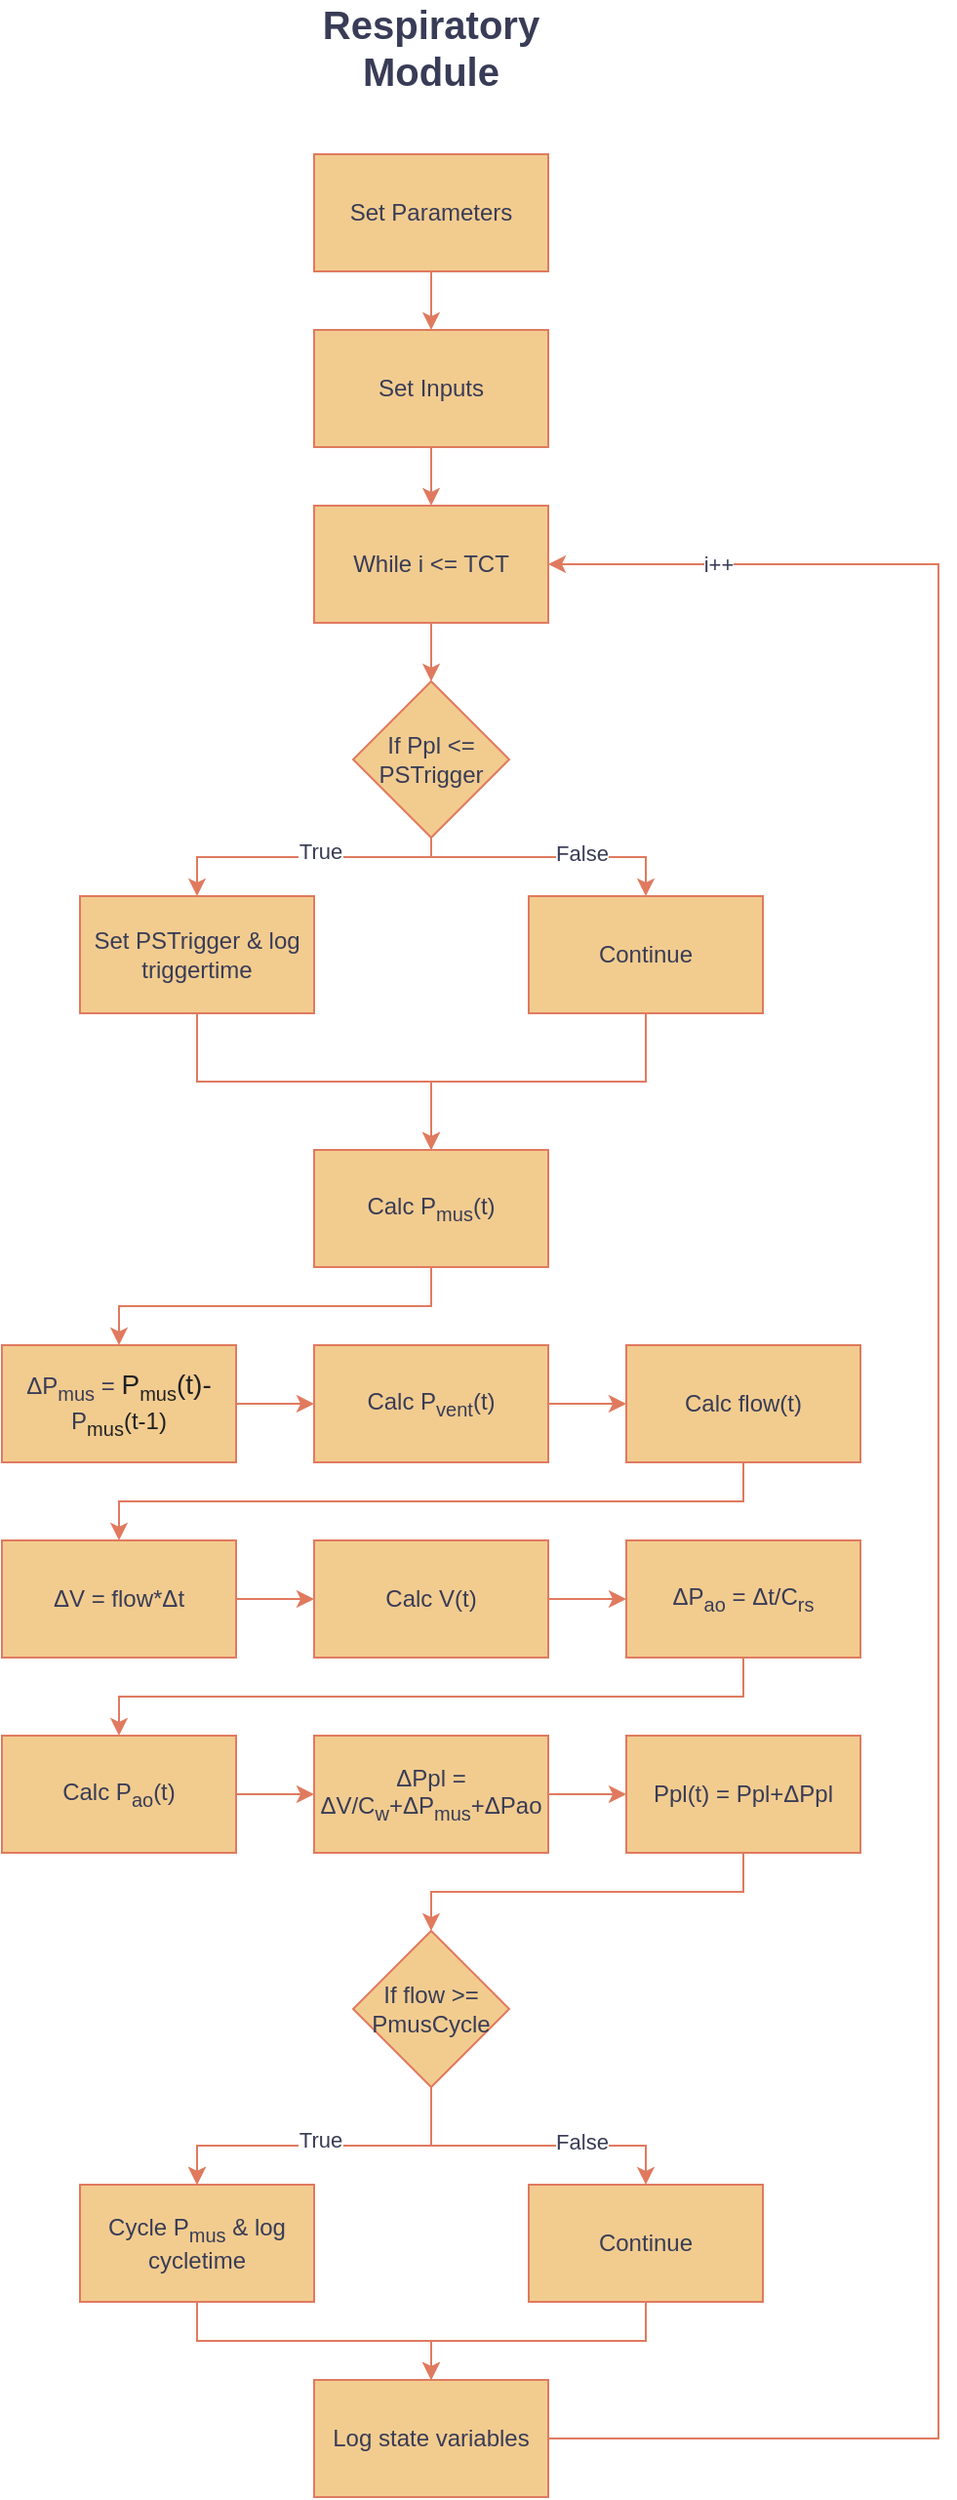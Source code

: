<mxfile version="22.1.17" type="github">
  <diagram name="Page-1" id="SeYKu5EFTrXueb2BLgwO">
    <mxGraphModel dx="1818" dy="868" grid="1" gridSize="10" guides="1" tooltips="1" connect="1" arrows="1" fold="1" page="0" pageScale="1" pageWidth="827" pageHeight="1169" math="0" shadow="0">
      <root>
        <mxCell id="0" />
        <mxCell id="1" parent="0" />
        <mxCell id="LCVeE6ZrLKDKCZ00pOFr-59" style="edgeStyle=orthogonalEdgeStyle;rounded=0;orthogonalLoop=1;jettySize=auto;html=1;strokeColor=#E07A5F;fontColor=#393C56;fillColor=#F2CC8F;" parent="1" source="LCVeE6ZrLKDKCZ00pOFr-39" target="LCVeE6ZrLKDKCZ00pOFr-41" edge="1">
          <mxGeometry relative="1" as="geometry" />
        </mxCell>
        <mxCell id="LCVeE6ZrLKDKCZ00pOFr-39" value="Set Parameters&lt;br&gt;" style="rounded=0;whiteSpace=wrap;html=1;labelBackgroundColor=none;fillColor=#F2CC8F;strokeColor=#E07A5F;fontColor=#393C56;" parent="1" vertex="1">
          <mxGeometry x="370" y="160" width="120" height="60" as="geometry" />
        </mxCell>
        <mxCell id="LCVeE6ZrLKDKCZ00pOFr-40" value="&lt;font style=&quot;font-size: 20px;&quot;&gt;&lt;b&gt;Respiratory Module&lt;/b&gt;&lt;/font&gt;" style="text;html=1;strokeColor=none;fillColor=none;align=center;verticalAlign=middle;whiteSpace=wrap;rounded=0;fontColor=#393C56;" parent="1" vertex="1">
          <mxGeometry x="400" y="90" width="60" height="30" as="geometry" />
        </mxCell>
        <mxCell id="LCVeE6ZrLKDKCZ00pOFr-60" style="edgeStyle=orthogonalEdgeStyle;rounded=0;orthogonalLoop=1;jettySize=auto;html=1;entryX=0.5;entryY=0;entryDx=0;entryDy=0;strokeColor=#E07A5F;fontColor=#393C56;fillColor=#F2CC8F;" parent="1" source="LCVeE6ZrLKDKCZ00pOFr-41" target="LCVeE6ZrLKDKCZ00pOFr-42" edge="1">
          <mxGeometry relative="1" as="geometry" />
        </mxCell>
        <mxCell id="LCVeE6ZrLKDKCZ00pOFr-41" value="Set Inputs" style="rounded=0;whiteSpace=wrap;html=1;labelBackgroundColor=none;fillColor=#F2CC8F;strokeColor=#E07A5F;fontColor=#393C56;" parent="1" vertex="1">
          <mxGeometry x="370" y="250" width="120" height="60" as="geometry" />
        </mxCell>
        <mxCell id="LCVeE6ZrLKDKCZ00pOFr-61" style="edgeStyle=orthogonalEdgeStyle;rounded=0;orthogonalLoop=1;jettySize=auto;html=1;strokeColor=#E07A5F;fontColor=#393C56;fillColor=#F2CC8F;" parent="1" source="LCVeE6ZrLKDKCZ00pOFr-42" target="LCVeE6ZrLKDKCZ00pOFr-44" edge="1">
          <mxGeometry relative="1" as="geometry" />
        </mxCell>
        <mxCell id="LCVeE6ZrLKDKCZ00pOFr-42" value="While i &amp;lt;= TCT" style="rounded=0;whiteSpace=wrap;html=1;labelBackgroundColor=none;fillColor=#F2CC8F;strokeColor=#E07A5F;fontColor=#393C56;" parent="1" vertex="1">
          <mxGeometry x="370" y="340" width="120" height="60" as="geometry" />
        </mxCell>
        <mxCell id="LCVeE6ZrLKDKCZ00pOFr-49" style="edgeStyle=orthogonalEdgeStyle;rounded=0;orthogonalLoop=1;jettySize=auto;html=1;strokeColor=#E07A5F;fontColor=#393C56;fillColor=#F2CC8F;" parent="1" source="LCVeE6ZrLKDKCZ00pOFr-44" target="LCVeE6ZrLKDKCZ00pOFr-45" edge="1">
          <mxGeometry relative="1" as="geometry">
            <Array as="points">
              <mxPoint x="430" y="520" />
              <mxPoint x="310" y="520" />
            </Array>
          </mxGeometry>
        </mxCell>
        <mxCell id="LCVeE6ZrLKDKCZ00pOFr-52" value="True" style="edgeLabel;html=1;align=center;verticalAlign=middle;resizable=0;points=[];fontColor=#393C56;" parent="LCVeE6ZrLKDKCZ00pOFr-49" vertex="1" connectable="0">
          <mxGeometry x="-0.107" y="-3" relative="1" as="geometry">
            <mxPoint as="offset" />
          </mxGeometry>
        </mxCell>
        <mxCell id="LCVeE6ZrLKDKCZ00pOFr-54" style="edgeStyle=orthogonalEdgeStyle;rounded=0;orthogonalLoop=1;jettySize=auto;html=1;strokeColor=#E07A5F;fontColor=#393C56;fillColor=#F2CC8F;" parent="1" source="LCVeE6ZrLKDKCZ00pOFr-44" target="LCVeE6ZrLKDKCZ00pOFr-53" edge="1">
          <mxGeometry relative="1" as="geometry">
            <Array as="points">
              <mxPoint x="430" y="520" />
              <mxPoint x="540" y="520" />
            </Array>
          </mxGeometry>
        </mxCell>
        <mxCell id="LCVeE6ZrLKDKCZ00pOFr-55" value="False" style="edgeLabel;html=1;align=center;verticalAlign=middle;resizable=0;points=[];fontColor=#393C56;" parent="LCVeE6ZrLKDKCZ00pOFr-54" vertex="1" connectable="0">
          <mxGeometry x="0.243" y="2" relative="1" as="geometry">
            <mxPoint as="offset" />
          </mxGeometry>
        </mxCell>
        <mxCell id="LCVeE6ZrLKDKCZ00pOFr-44" value="If Ppl &amp;lt;= PSTrigger" style="rhombus;whiteSpace=wrap;html=1;strokeColor=#E07A5F;fontColor=#393C56;fillColor=#F2CC8F;" parent="1" vertex="1">
          <mxGeometry x="390" y="430" width="80" height="80" as="geometry" />
        </mxCell>
        <mxCell id="LCVeE6ZrLKDKCZ00pOFr-57" style="edgeStyle=orthogonalEdgeStyle;rounded=0;orthogonalLoop=1;jettySize=auto;html=1;strokeColor=#E07A5F;fontColor=#393C56;fillColor=#F2CC8F;" parent="1" source="LCVeE6ZrLKDKCZ00pOFr-45" target="LCVeE6ZrLKDKCZ00pOFr-56" edge="1">
          <mxGeometry relative="1" as="geometry" />
        </mxCell>
        <mxCell id="LCVeE6ZrLKDKCZ00pOFr-45" value="Set PSTrigger &amp;amp; log triggertime" style="rounded=0;whiteSpace=wrap;html=1;strokeColor=#E07A5F;fontColor=#393C56;fillColor=#F2CC8F;" parent="1" vertex="1">
          <mxGeometry x="250" y="540" width="120" height="60" as="geometry" />
        </mxCell>
        <mxCell id="LCVeE6ZrLKDKCZ00pOFr-58" style="edgeStyle=orthogonalEdgeStyle;rounded=0;orthogonalLoop=1;jettySize=auto;html=1;entryX=0.5;entryY=0;entryDx=0;entryDy=0;strokeColor=#E07A5F;fontColor=#393C56;fillColor=#F2CC8F;" parent="1" source="LCVeE6ZrLKDKCZ00pOFr-53" target="LCVeE6ZrLKDKCZ00pOFr-56" edge="1">
          <mxGeometry relative="1" as="geometry" />
        </mxCell>
        <mxCell id="LCVeE6ZrLKDKCZ00pOFr-53" value="Continue" style="rounded=0;whiteSpace=wrap;html=1;strokeColor=#E07A5F;fontColor=#393C56;fillColor=#F2CC8F;" parent="1" vertex="1">
          <mxGeometry x="480" y="540" width="120" height="60" as="geometry" />
        </mxCell>
        <mxCell id="LCVeE6ZrLKDKCZ00pOFr-84" style="edgeStyle=orthogonalEdgeStyle;rounded=0;orthogonalLoop=1;jettySize=auto;html=1;strokeColor=#E07A5F;fontColor=#393C56;fillColor=#F2CC8F;" parent="1" source="LCVeE6ZrLKDKCZ00pOFr-56" target="LCVeE6ZrLKDKCZ00pOFr-62" edge="1">
          <mxGeometry relative="1" as="geometry">
            <Array as="points">
              <mxPoint x="430" y="750" />
              <mxPoint x="270" y="750" />
            </Array>
          </mxGeometry>
        </mxCell>
        <mxCell id="LCVeE6ZrLKDKCZ00pOFr-56" value="Calc P&lt;sub&gt;mus&lt;/sub&gt;(t)" style="rounded=0;whiteSpace=wrap;html=1;strokeColor=#E07A5F;fontColor=#393C56;fillColor=#F2CC8F;" parent="1" vertex="1">
          <mxGeometry x="370" y="670" width="120" height="60" as="geometry" />
        </mxCell>
        <mxCell id="LCVeE6ZrLKDKCZ00pOFr-72" style="edgeStyle=orthogonalEdgeStyle;rounded=0;orthogonalLoop=1;jettySize=auto;html=1;entryX=0;entryY=0.5;entryDx=0;entryDy=0;strokeColor=#E07A5F;fontColor=#393C56;fillColor=#F2CC8F;" parent="1" source="LCVeE6ZrLKDKCZ00pOFr-62" target="LCVeE6ZrLKDKCZ00pOFr-64" edge="1">
          <mxGeometry relative="1" as="geometry" />
        </mxCell>
        <mxCell id="LCVeE6ZrLKDKCZ00pOFr-62" value="ΔP&lt;sub&gt;mus&lt;/sub&gt;&amp;nbsp;=&amp;nbsp;&lt;span style=&quot;color: rgb(32, 33, 34); font-family: sans-serif; font-size: 14px; text-align: start;&quot;&gt;P&lt;/span&gt;&lt;sub style=&quot;border-color: var(--border-color); color: rgb(32, 33, 34); font-family: sans-serif; text-align: start;&quot;&gt;mus&lt;/sub&gt;&lt;span style=&quot;color: rgb(32, 33, 34); font-family: sans-serif; font-size: 14px; text-align: start;&quot;&gt;(t)-&lt;/span&gt;P&lt;sub style=&quot;border-color: var(--border-color); color: rgb(32, 33, 34); font-family: sans-serif; text-align: start;&quot;&gt;mus&lt;/sub&gt;&lt;span style=&quot;border-color: var(--border-color); color: rgb(32, 33, 34); font-family: sans-serif; text-align: start;&quot;&gt;(t-1)&lt;/span&gt;" style="rounded=0;whiteSpace=wrap;html=1;strokeColor=#E07A5F;fontColor=#393C56;fillColor=#F2CC8F;" parent="1" vertex="1">
          <mxGeometry x="210" y="770" width="120" height="60" as="geometry" />
        </mxCell>
        <mxCell id="LCVeE6ZrLKDKCZ00pOFr-73" style="edgeStyle=orthogonalEdgeStyle;rounded=0;orthogonalLoop=1;jettySize=auto;html=1;strokeColor=#E07A5F;fontColor=#393C56;fillColor=#F2CC8F;" parent="1" source="LCVeE6ZrLKDKCZ00pOFr-64" target="LCVeE6ZrLKDKCZ00pOFr-66" edge="1">
          <mxGeometry relative="1" as="geometry" />
        </mxCell>
        <mxCell id="LCVeE6ZrLKDKCZ00pOFr-64" value="Calc P&lt;sub&gt;vent&lt;/sub&gt;(t)" style="rounded=0;whiteSpace=wrap;html=1;strokeColor=#E07A5F;fontColor=#393C56;fillColor=#F2CC8F;" parent="1" vertex="1">
          <mxGeometry x="370" y="770" width="120" height="60" as="geometry" />
        </mxCell>
        <mxCell id="LCVeE6ZrLKDKCZ00pOFr-74" style="edgeStyle=orthogonalEdgeStyle;rounded=0;orthogonalLoop=1;jettySize=auto;html=1;entryX=0.5;entryY=0;entryDx=0;entryDy=0;strokeColor=#E07A5F;fontColor=#393C56;fillColor=#F2CC8F;" parent="1" source="LCVeE6ZrLKDKCZ00pOFr-66" target="LCVeE6ZrLKDKCZ00pOFr-67" edge="1">
          <mxGeometry relative="1" as="geometry">
            <Array as="points">
              <mxPoint x="590" y="850" />
              <mxPoint x="270" y="850" />
            </Array>
          </mxGeometry>
        </mxCell>
        <mxCell id="LCVeE6ZrLKDKCZ00pOFr-66" value="Calc flow(t)" style="rounded=0;whiteSpace=wrap;html=1;strokeColor=#E07A5F;fontColor=#393C56;fillColor=#F2CC8F;" parent="1" vertex="1">
          <mxGeometry x="530" y="770" width="120" height="60" as="geometry" />
        </mxCell>
        <mxCell id="LCVeE6ZrLKDKCZ00pOFr-76" style="edgeStyle=orthogonalEdgeStyle;rounded=0;orthogonalLoop=1;jettySize=auto;html=1;entryX=0;entryY=0.5;entryDx=0;entryDy=0;strokeColor=#E07A5F;fontColor=#393C56;fillColor=#F2CC8F;" parent="1" source="LCVeE6ZrLKDKCZ00pOFr-67" target="LCVeE6ZrLKDKCZ00pOFr-68" edge="1">
          <mxGeometry relative="1" as="geometry" />
        </mxCell>
        <mxCell id="LCVeE6ZrLKDKCZ00pOFr-67" value="ΔV = flow*Δt" style="rounded=0;whiteSpace=wrap;html=1;strokeColor=#E07A5F;fontColor=#393C56;fillColor=#F2CC8F;" parent="1" vertex="1">
          <mxGeometry x="210" y="870" width="120" height="60" as="geometry" />
        </mxCell>
        <mxCell id="LCVeE6ZrLKDKCZ00pOFr-77" style="edgeStyle=orthogonalEdgeStyle;rounded=0;orthogonalLoop=1;jettySize=auto;html=1;entryX=0;entryY=0.5;entryDx=0;entryDy=0;strokeColor=#E07A5F;fontColor=#393C56;fillColor=#F2CC8F;" parent="1" source="LCVeE6ZrLKDKCZ00pOFr-68" target="LCVeE6ZrLKDKCZ00pOFr-75" edge="1">
          <mxGeometry relative="1" as="geometry" />
        </mxCell>
        <mxCell id="LCVeE6ZrLKDKCZ00pOFr-68" value="Calc V(t)" style="rounded=0;whiteSpace=wrap;html=1;strokeColor=#E07A5F;fontColor=#393C56;fillColor=#F2CC8F;" parent="1" vertex="1">
          <mxGeometry x="370" y="870" width="120" height="60" as="geometry" />
        </mxCell>
        <mxCell id="LCVeE6ZrLKDKCZ00pOFr-79" style="edgeStyle=orthogonalEdgeStyle;rounded=0;orthogonalLoop=1;jettySize=auto;html=1;strokeColor=#E07A5F;fontColor=#393C56;fillColor=#F2CC8F;" parent="1" source="LCVeE6ZrLKDKCZ00pOFr-75" target="LCVeE6ZrLKDKCZ00pOFr-78" edge="1">
          <mxGeometry relative="1" as="geometry">
            <Array as="points">
              <mxPoint x="590" y="950" />
              <mxPoint x="270" y="950" />
            </Array>
          </mxGeometry>
        </mxCell>
        <mxCell id="LCVeE6ZrLKDKCZ00pOFr-75" value="ΔP&lt;sub&gt;ao&lt;/sub&gt; = Δt/C&lt;sub&gt;rs&lt;/sub&gt;" style="rounded=0;whiteSpace=wrap;html=1;strokeColor=#E07A5F;fontColor=#393C56;fillColor=#F2CC8F;" parent="1" vertex="1">
          <mxGeometry x="530" y="870" width="120" height="60" as="geometry" />
        </mxCell>
        <mxCell id="LCVeE6ZrLKDKCZ00pOFr-82" style="edgeStyle=orthogonalEdgeStyle;rounded=0;orthogonalLoop=1;jettySize=auto;html=1;entryX=0;entryY=0.5;entryDx=0;entryDy=0;strokeColor=#E07A5F;fontColor=#393C56;fillColor=#F2CC8F;" parent="1" source="LCVeE6ZrLKDKCZ00pOFr-78" target="LCVeE6ZrLKDKCZ00pOFr-80" edge="1">
          <mxGeometry relative="1" as="geometry" />
        </mxCell>
        <mxCell id="LCVeE6ZrLKDKCZ00pOFr-78" value="Calc P&lt;sub&gt;ao&lt;/sub&gt;(t)" style="rounded=0;whiteSpace=wrap;html=1;strokeColor=#E07A5F;fontColor=#393C56;fillColor=#F2CC8F;" parent="1" vertex="1">
          <mxGeometry x="210" y="970" width="120" height="60" as="geometry" />
        </mxCell>
        <mxCell id="LCVeE6ZrLKDKCZ00pOFr-83" style="edgeStyle=orthogonalEdgeStyle;rounded=0;orthogonalLoop=1;jettySize=auto;html=1;entryX=0;entryY=0.5;entryDx=0;entryDy=0;strokeColor=#E07A5F;fontColor=#393C56;fillColor=#F2CC8F;" parent="1" source="LCVeE6ZrLKDKCZ00pOFr-80" target="LCVeE6ZrLKDKCZ00pOFr-81" edge="1">
          <mxGeometry relative="1" as="geometry" />
        </mxCell>
        <mxCell id="LCVeE6ZrLKDKCZ00pOFr-80" value="ΔPpl = ΔV/C&lt;sub&gt;w&lt;/sub&gt;+ΔP&lt;sub&gt;mus&lt;/sub&gt;+ΔPao" style="rounded=0;whiteSpace=wrap;html=1;strokeColor=#E07A5F;fontColor=#393C56;fillColor=#F2CC8F;" parent="1" vertex="1">
          <mxGeometry x="370" y="970" width="120" height="60" as="geometry" />
        </mxCell>
        <mxCell id="LCVeE6ZrLKDKCZ00pOFr-98" style="edgeStyle=orthogonalEdgeStyle;rounded=0;orthogonalLoop=1;jettySize=auto;html=1;entryX=0.5;entryY=0;entryDx=0;entryDy=0;strokeColor=#E07A5F;fontColor=#393C56;fillColor=#F2CC8F;" parent="1" source="LCVeE6ZrLKDKCZ00pOFr-81" target="LCVeE6ZrLKDKCZ00pOFr-86" edge="1">
          <mxGeometry relative="1" as="geometry">
            <Array as="points">
              <mxPoint x="590" y="1050" />
              <mxPoint x="430" y="1050" />
            </Array>
          </mxGeometry>
        </mxCell>
        <mxCell id="LCVeE6ZrLKDKCZ00pOFr-81" value="Ppl(t) = Ppl+ΔPpl" style="rounded=0;whiteSpace=wrap;html=1;strokeColor=#E07A5F;fontColor=#393C56;fillColor=#F2CC8F;" parent="1" vertex="1">
          <mxGeometry x="530" y="970" width="120" height="60" as="geometry" />
        </mxCell>
        <mxCell id="LCVeE6ZrLKDKCZ00pOFr-96" style="edgeStyle=orthogonalEdgeStyle;rounded=0;orthogonalLoop=1;jettySize=auto;html=1;entryX=0.5;entryY=0;entryDx=0;entryDy=0;strokeColor=#E07A5F;fontColor=#393C56;fillColor=#F2CC8F;" parent="1" source="LCVeE6ZrLKDKCZ00pOFr-86" target="LCVeE6ZrLKDKCZ00pOFr-92" edge="1">
          <mxGeometry relative="1" as="geometry">
            <Array as="points">
              <mxPoint x="430" y="1180" />
              <mxPoint x="310" y="1180" />
            </Array>
          </mxGeometry>
        </mxCell>
        <mxCell id="LCVeE6ZrLKDKCZ00pOFr-86" value="If flow &amp;gt;= PmusCycle" style="rhombus;whiteSpace=wrap;html=1;strokeColor=#E07A5F;fontColor=#393C56;fillColor=#F2CC8F;" parent="1" vertex="1">
          <mxGeometry x="390" y="1070" width="80" height="80" as="geometry" />
        </mxCell>
        <mxCell id="LCVeE6ZrLKDKCZ00pOFr-87" style="edgeStyle=orthogonalEdgeStyle;rounded=0;orthogonalLoop=1;jettySize=auto;html=1;strokeColor=#E07A5F;fontColor=#393C56;fillColor=#F2CC8F;" parent="1" target="LCVeE6ZrLKDKCZ00pOFr-92" edge="1">
          <mxGeometry relative="1" as="geometry">
            <mxPoint x="430" y="1170" as="sourcePoint" />
            <Array as="points">
              <mxPoint x="430" y="1180" />
              <mxPoint x="310" y="1180" />
            </Array>
          </mxGeometry>
        </mxCell>
        <mxCell id="LCVeE6ZrLKDKCZ00pOFr-88" value="True" style="edgeLabel;html=1;align=center;verticalAlign=middle;resizable=0;points=[];fontColor=#393C56;" parent="LCVeE6ZrLKDKCZ00pOFr-87" vertex="1" connectable="0">
          <mxGeometry x="-0.107" y="-3" relative="1" as="geometry">
            <mxPoint as="offset" />
          </mxGeometry>
        </mxCell>
        <mxCell id="LCVeE6ZrLKDKCZ00pOFr-89" style="edgeStyle=orthogonalEdgeStyle;rounded=0;orthogonalLoop=1;jettySize=auto;html=1;strokeColor=#E07A5F;fontColor=#393C56;fillColor=#F2CC8F;" parent="1" target="LCVeE6ZrLKDKCZ00pOFr-94" edge="1">
          <mxGeometry relative="1" as="geometry">
            <mxPoint x="430" y="1170" as="sourcePoint" />
            <Array as="points">
              <mxPoint x="430" y="1180" />
              <mxPoint x="540" y="1180" />
            </Array>
          </mxGeometry>
        </mxCell>
        <mxCell id="LCVeE6ZrLKDKCZ00pOFr-90" value="False" style="edgeLabel;html=1;align=center;verticalAlign=middle;resizable=0;points=[];fontColor=#393C56;" parent="LCVeE6ZrLKDKCZ00pOFr-89" vertex="1" connectable="0">
          <mxGeometry x="0.243" y="2" relative="1" as="geometry">
            <mxPoint as="offset" />
          </mxGeometry>
        </mxCell>
        <mxCell id="LCVeE6ZrLKDKCZ00pOFr-100" style="edgeStyle=orthogonalEdgeStyle;rounded=0;orthogonalLoop=1;jettySize=auto;html=1;entryX=0.5;entryY=0;entryDx=0;entryDy=0;strokeColor=#E07A5F;fontColor=#393C56;fillColor=#F2CC8F;" parent="1" source="LCVeE6ZrLKDKCZ00pOFr-92" target="LCVeE6ZrLKDKCZ00pOFr-99" edge="1">
          <mxGeometry relative="1" as="geometry" />
        </mxCell>
        <mxCell id="LCVeE6ZrLKDKCZ00pOFr-92" value="Cycle P&lt;sub&gt;mus&lt;/sub&gt; &amp;amp; log cycletime" style="rounded=0;whiteSpace=wrap;html=1;strokeColor=#E07A5F;fontColor=#393C56;fillColor=#F2CC8F;" parent="1" vertex="1">
          <mxGeometry x="250" y="1200" width="120" height="60" as="geometry" />
        </mxCell>
        <mxCell id="LCVeE6ZrLKDKCZ00pOFr-101" style="edgeStyle=orthogonalEdgeStyle;rounded=0;orthogonalLoop=1;jettySize=auto;html=1;entryX=0.5;entryY=0;entryDx=0;entryDy=0;strokeColor=#E07A5F;fontColor=#393C56;fillColor=#F2CC8F;" parent="1" source="LCVeE6ZrLKDKCZ00pOFr-94" target="LCVeE6ZrLKDKCZ00pOFr-99" edge="1">
          <mxGeometry relative="1" as="geometry" />
        </mxCell>
        <mxCell id="LCVeE6ZrLKDKCZ00pOFr-94" value="Continue" style="rounded=0;whiteSpace=wrap;html=1;strokeColor=#E07A5F;fontColor=#393C56;fillColor=#F2CC8F;" parent="1" vertex="1">
          <mxGeometry x="480" y="1200" width="120" height="60" as="geometry" />
        </mxCell>
        <mxCell id="LCVeE6ZrLKDKCZ00pOFr-102" style="edgeStyle=orthogonalEdgeStyle;rounded=0;orthogonalLoop=1;jettySize=auto;html=1;entryX=1;entryY=0.5;entryDx=0;entryDy=0;strokeColor=#E07A5F;fontColor=#393C56;fillColor=#F2CC8F;" parent="1" source="LCVeE6ZrLKDKCZ00pOFr-99" target="LCVeE6ZrLKDKCZ00pOFr-42" edge="1">
          <mxGeometry relative="1" as="geometry">
            <Array as="points">
              <mxPoint x="690" y="1330" />
              <mxPoint x="690" y="370" />
            </Array>
          </mxGeometry>
        </mxCell>
        <mxCell id="LCVeE6ZrLKDKCZ00pOFr-106" value="i++" style="edgeLabel;html=1;align=center;verticalAlign=middle;resizable=0;points=[];fontColor=#393C56;" parent="LCVeE6ZrLKDKCZ00pOFr-102" vertex="1" connectable="0">
          <mxGeometry x="0.872" y="5" relative="1" as="geometry">
            <mxPoint y="-5" as="offset" />
          </mxGeometry>
        </mxCell>
        <mxCell id="LCVeE6ZrLKDKCZ00pOFr-99" value="Log state variables" style="rounded=0;whiteSpace=wrap;html=1;strokeColor=#E07A5F;fontColor=#393C56;fillColor=#F2CC8F;" parent="1" vertex="1">
          <mxGeometry x="370" y="1300" width="120" height="60" as="geometry" />
        </mxCell>
      </root>
    </mxGraphModel>
  </diagram>
</mxfile>
